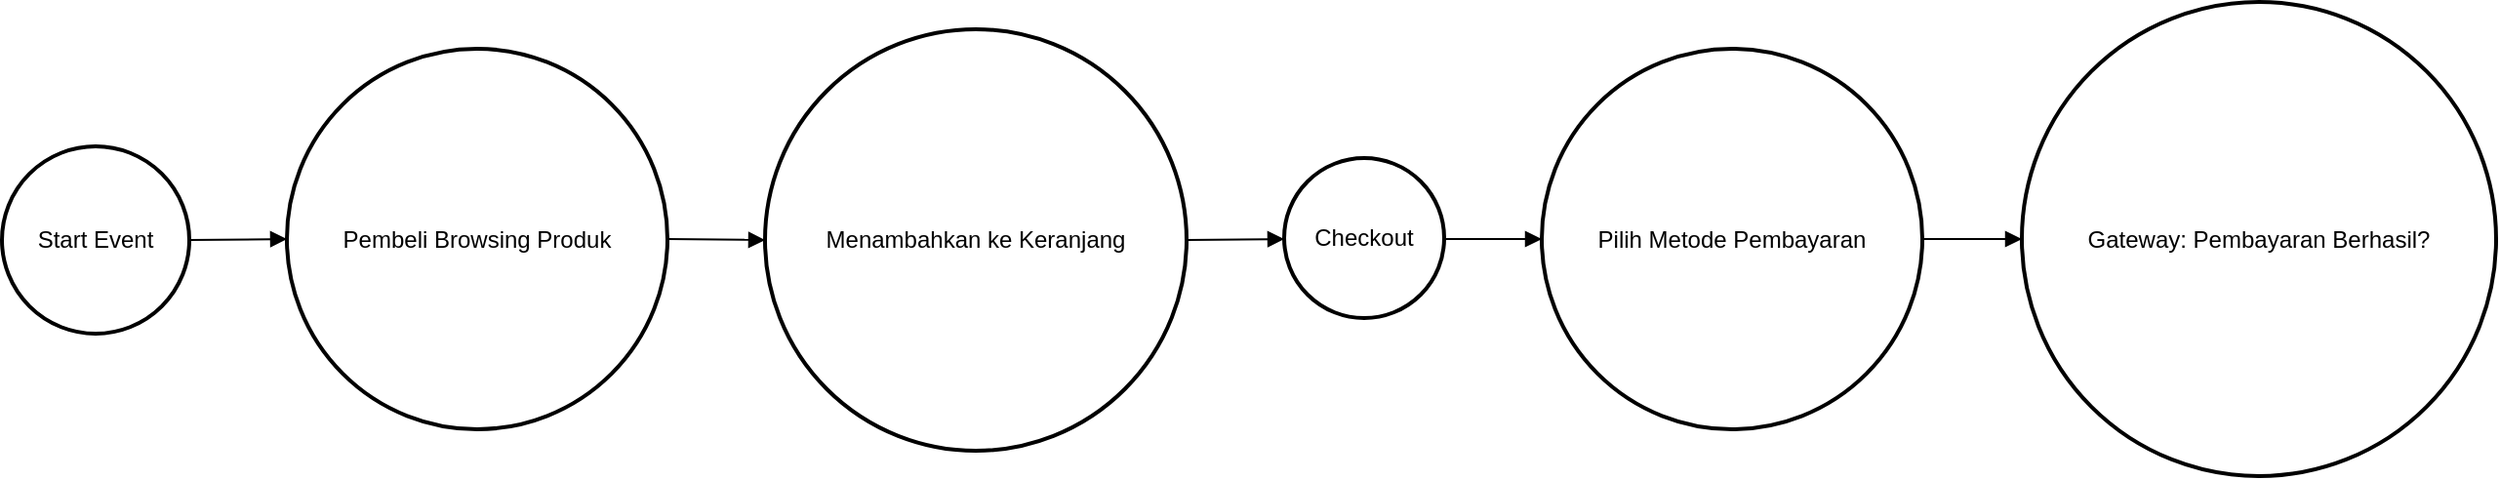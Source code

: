 <mxfile version="24.7.13">
  <diagram name="Page-1" id="c_iTERMQYXSS9ofCvHll">
    <mxGraphModel>
      <root>
        <mxCell id="0" />
        <mxCell id="1" parent="0" />
        <mxCell id="2" value="Start Event" style="ellipse;aspect=fixed;strokeWidth=2;whiteSpace=wrap;" vertex="1" parent="1">
          <mxGeometry y="74" width="96" height="96" as="geometry" />
        </mxCell>
        <mxCell id="3" value="Pembeli Browsing Produk" style="ellipse;aspect=fixed;strokeWidth=2;whiteSpace=wrap;" vertex="1" parent="1">
          <mxGeometry x="146" y="24" width="195" height="195" as="geometry" />
        </mxCell>
        <mxCell id="4" value="Menambahkan ke Keranjang" style="ellipse;aspect=fixed;strokeWidth=2;whiteSpace=wrap;" vertex="1" parent="1">
          <mxGeometry x="391" y="14" width="216" height="216" as="geometry" />
        </mxCell>
        <mxCell id="5" value="Checkout" style="ellipse;aspect=fixed;strokeWidth=2;whiteSpace=wrap;" vertex="1" parent="1">
          <mxGeometry x="657" y="80" width="82" height="82" as="geometry" />
        </mxCell>
        <mxCell id="6" value="Pilih Metode Pembayaran" style="ellipse;aspect=fixed;strokeWidth=2;whiteSpace=wrap;" vertex="1" parent="1">
          <mxGeometry x="789" y="24" width="195" height="195" as="geometry" />
        </mxCell>
        <mxCell id="7" value="Gateway: Pembayaran Berhasil?" style="ellipse;aspect=fixed;strokeWidth=2;whiteSpace=wrap;" vertex="1" parent="1">
          <mxGeometry x="1035" width="243" height="243" as="geometry" />
        </mxCell>
        <mxCell id="8" value="" style="curved=1;startArrow=none;endArrow=block;exitX=1;exitY=0.5;entryX=0;entryY=0.5;" edge="1" parent="1" source="2" target="3">
          <mxGeometry relative="1" as="geometry">
            <Array as="points" />
          </mxGeometry>
        </mxCell>
        <mxCell id="9" value="" style="curved=1;startArrow=none;endArrow=block;exitX=1;exitY=0.5;entryX=0;entryY=0.5;" edge="1" parent="1" source="3" target="4">
          <mxGeometry relative="1" as="geometry">
            <Array as="points" />
          </mxGeometry>
        </mxCell>
        <mxCell id="10" value="" style="curved=1;startArrow=none;endArrow=block;exitX=1;exitY=0.5;entryX=0;entryY=0.51;" edge="1" parent="1" source="4" target="5">
          <mxGeometry relative="1" as="geometry">
            <Array as="points" />
          </mxGeometry>
        </mxCell>
        <mxCell id="11" value="" style="curved=1;startArrow=none;endArrow=block;exitX=1;exitY=0.51;entryX=0;entryY=0.5;" edge="1" parent="1" source="5" target="6">
          <mxGeometry relative="1" as="geometry">
            <Array as="points" />
          </mxGeometry>
        </mxCell>
        <mxCell id="12" value="" style="curved=1;startArrow=none;endArrow=block;exitX=1;exitY=0.5;entryX=0;entryY=0.5;" edge="1" parent="1" source="6" target="7">
          <mxGeometry relative="1" as="geometry">
            <Array as="points" />
          </mxGeometry>
        </mxCell>
      </root>
    </mxGraphModel>
  </diagram>
</mxfile>
